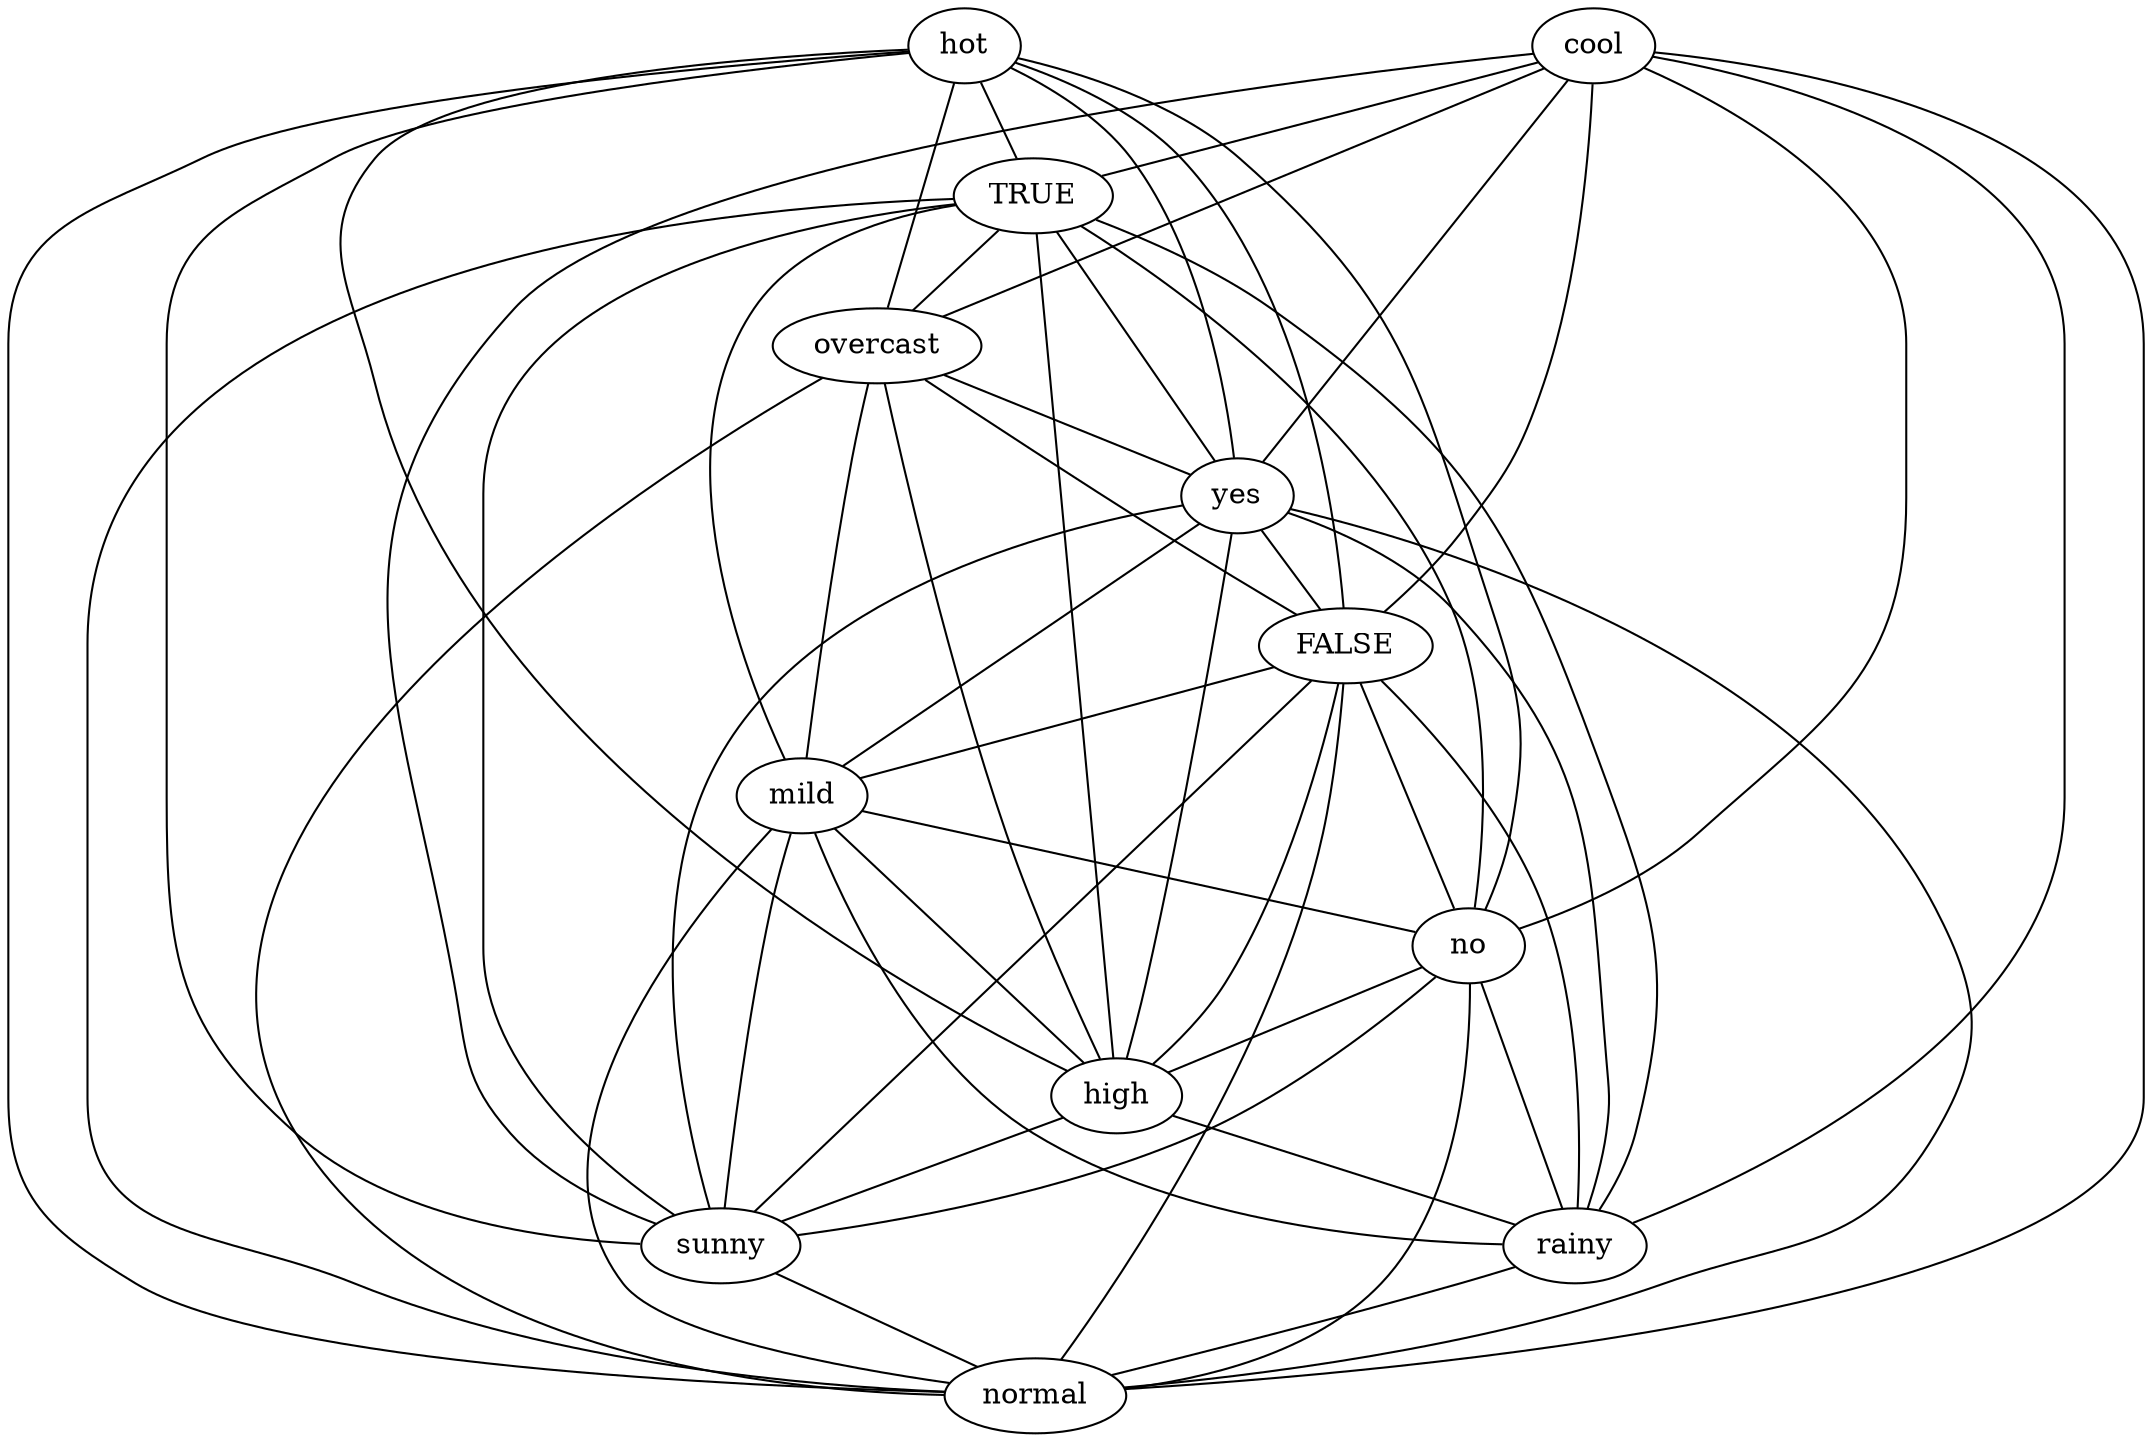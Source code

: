 strict graph "" {
hot;
cool;
TRUE;
overcast;
yes;
FALSE;
mild;
no;
high;
rainy;
sunny;
normal;
hot -- overcast  [color=black];
hot -- yes  [color=black];
hot -- sunny  [color=black];
hot -- normal  [color=black];
hot -- TRUE  [color=black];
hot -- no  [color=black];
hot -- high  [color=black];
hot -- FALSE  [color=black];
cool -- overcast  [color=black];
cool -- sunny  [color=black];
cool -- normal  [color=black];
cool -- TRUE  [color=black];
cool -- no  [color=black];
cool -- yes  [color=black];
cool -- FALSE  [color=black];
cool -- rainy  [color=black];
TRUE -- overcast  [color=black];
TRUE -- yes  [color=black];
TRUE -- high  [color=black];
TRUE -- no  [color=black];
TRUE -- sunny  [color=black];
TRUE -- rainy  [color=black];
TRUE -- mild  [color=black];
TRUE -- normal  [color=black];
overcast -- yes  [color=black];
overcast -- high  [color=black];
overcast -- FALSE  [color=black];
overcast -- mild  [color=black];
overcast -- normal  [color=black];
yes -- normal  [color=black];
yes -- high  [color=black];
yes -- FALSE  [color=black];
yes -- sunny  [color=black];
yes -- rainy  [color=black];
yes -- mild  [color=black];
FALSE -- high  [color=black];
FALSE -- no  [color=black];
FALSE -- sunny  [color=black];
FALSE -- rainy  [color=black];
FALSE -- mild  [color=black];
FALSE -- normal  [color=black];
mild -- sunny  [color=black];
mild -- normal  [color=black];
mild -- no  [color=black];
mild -- high  [color=black];
mild -- rainy  [color=black];
no -- sunny  [color=black];
no -- high  [color=black];
no -- rainy  [color=black];
no -- normal  [color=black];
high -- sunny  [color=black];
high -- rainy  [color=black];
rainy -- normal  [color=black];
sunny -- normal  [color=black];
}
